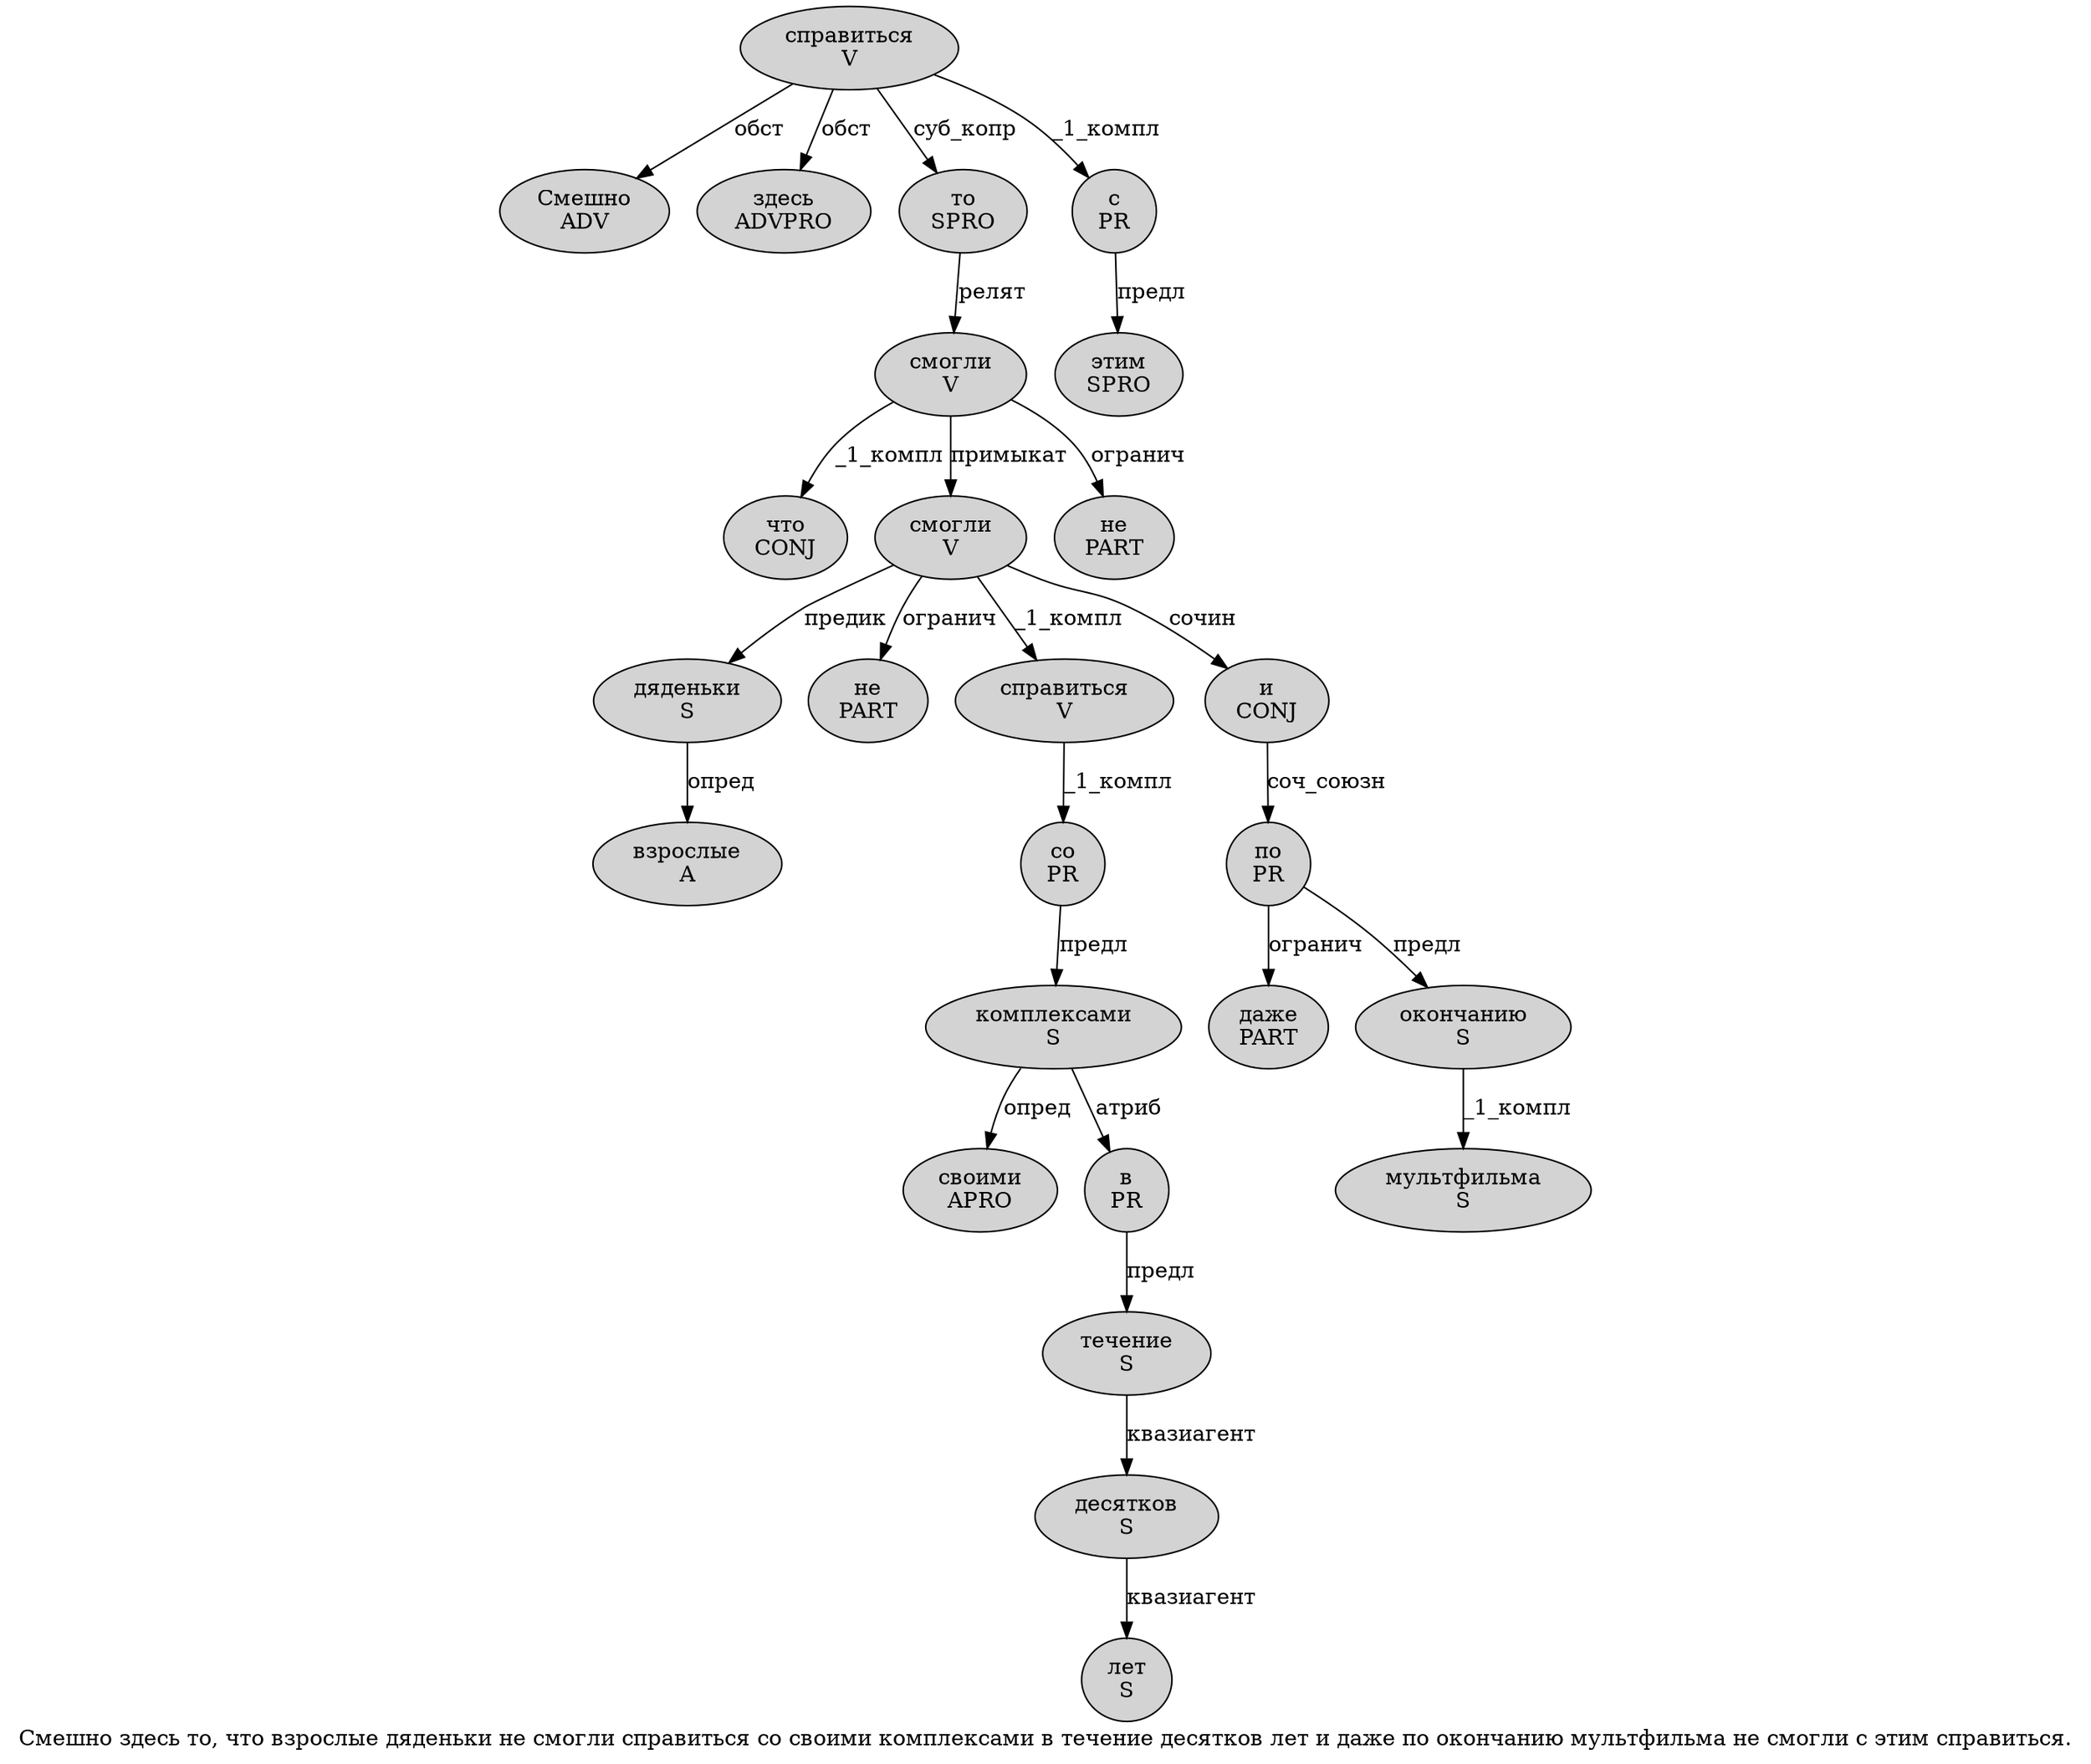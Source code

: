 digraph SENTENCE_2884 {
	graph [label="Смешно здесь то, что взрослые дяденьки не смогли справиться со своими комплексами в течение десятков лет и даже по окончанию мультфильма не смогли с этим справиться."]
	node [style=filled]
		0 [label="Смешно
ADV" color="" fillcolor=lightgray penwidth=1 shape=ellipse]
		1 [label="здесь
ADVPRO" color="" fillcolor=lightgray penwidth=1 shape=ellipse]
		2 [label="то
SPRO" color="" fillcolor=lightgray penwidth=1 shape=ellipse]
		4 [label="что
CONJ" color="" fillcolor=lightgray penwidth=1 shape=ellipse]
		5 [label="взрослые
A" color="" fillcolor=lightgray penwidth=1 shape=ellipse]
		6 [label="дяденьки
S" color="" fillcolor=lightgray penwidth=1 shape=ellipse]
		7 [label="не
PART" color="" fillcolor=lightgray penwidth=1 shape=ellipse]
		8 [label="смогли
V" color="" fillcolor=lightgray penwidth=1 shape=ellipse]
		9 [label="справиться
V" color="" fillcolor=lightgray penwidth=1 shape=ellipse]
		10 [label="со
PR" color="" fillcolor=lightgray penwidth=1 shape=ellipse]
		11 [label="своими
APRO" color="" fillcolor=lightgray penwidth=1 shape=ellipse]
		12 [label="комплексами
S" color="" fillcolor=lightgray penwidth=1 shape=ellipse]
		13 [label="в
PR" color="" fillcolor=lightgray penwidth=1 shape=ellipse]
		14 [label="течение
S" color="" fillcolor=lightgray penwidth=1 shape=ellipse]
		15 [label="десятков
S" color="" fillcolor=lightgray penwidth=1 shape=ellipse]
		16 [label="лет
S" color="" fillcolor=lightgray penwidth=1 shape=ellipse]
		17 [label="и
CONJ" color="" fillcolor=lightgray penwidth=1 shape=ellipse]
		18 [label="даже
PART" color="" fillcolor=lightgray penwidth=1 shape=ellipse]
		19 [label="по
PR" color="" fillcolor=lightgray penwidth=1 shape=ellipse]
		20 [label="окончанию
S" color="" fillcolor=lightgray penwidth=1 shape=ellipse]
		21 [label="мультфильма
S" color="" fillcolor=lightgray penwidth=1 shape=ellipse]
		22 [label="не
PART" color="" fillcolor=lightgray penwidth=1 shape=ellipse]
		23 [label="смогли
V" color="" fillcolor=lightgray penwidth=1 shape=ellipse]
		24 [label="с
PR" color="" fillcolor=lightgray penwidth=1 shape=ellipse]
		25 [label="этим
SPRO" color="" fillcolor=lightgray penwidth=1 shape=ellipse]
		26 [label="справиться
V" color="" fillcolor=lightgray penwidth=1 shape=ellipse]
			24 -> 25 [label="предл"]
			13 -> 14 [label="предл"]
			14 -> 15 [label="квазиагент"]
			2 -> 23 [label="релят"]
			6 -> 5 [label="опред"]
			20 -> 21 [label="_1_компл"]
			10 -> 12 [label="предл"]
			12 -> 11 [label="опред"]
			12 -> 13 [label="атриб"]
			19 -> 18 [label="огранич"]
			19 -> 20 [label="предл"]
			26 -> 0 [label="обст"]
			26 -> 1 [label="обст"]
			26 -> 2 [label="суб_копр"]
			26 -> 24 [label="_1_компл"]
			17 -> 19 [label="соч_союзн"]
			9 -> 10 [label="_1_компл"]
			8 -> 6 [label="предик"]
			8 -> 7 [label="огранич"]
			8 -> 9 [label="_1_компл"]
			8 -> 17 [label="сочин"]
			15 -> 16 [label="квазиагент"]
			23 -> 4 [label="_1_компл"]
			23 -> 8 [label="примыкат"]
			23 -> 22 [label="огранич"]
}